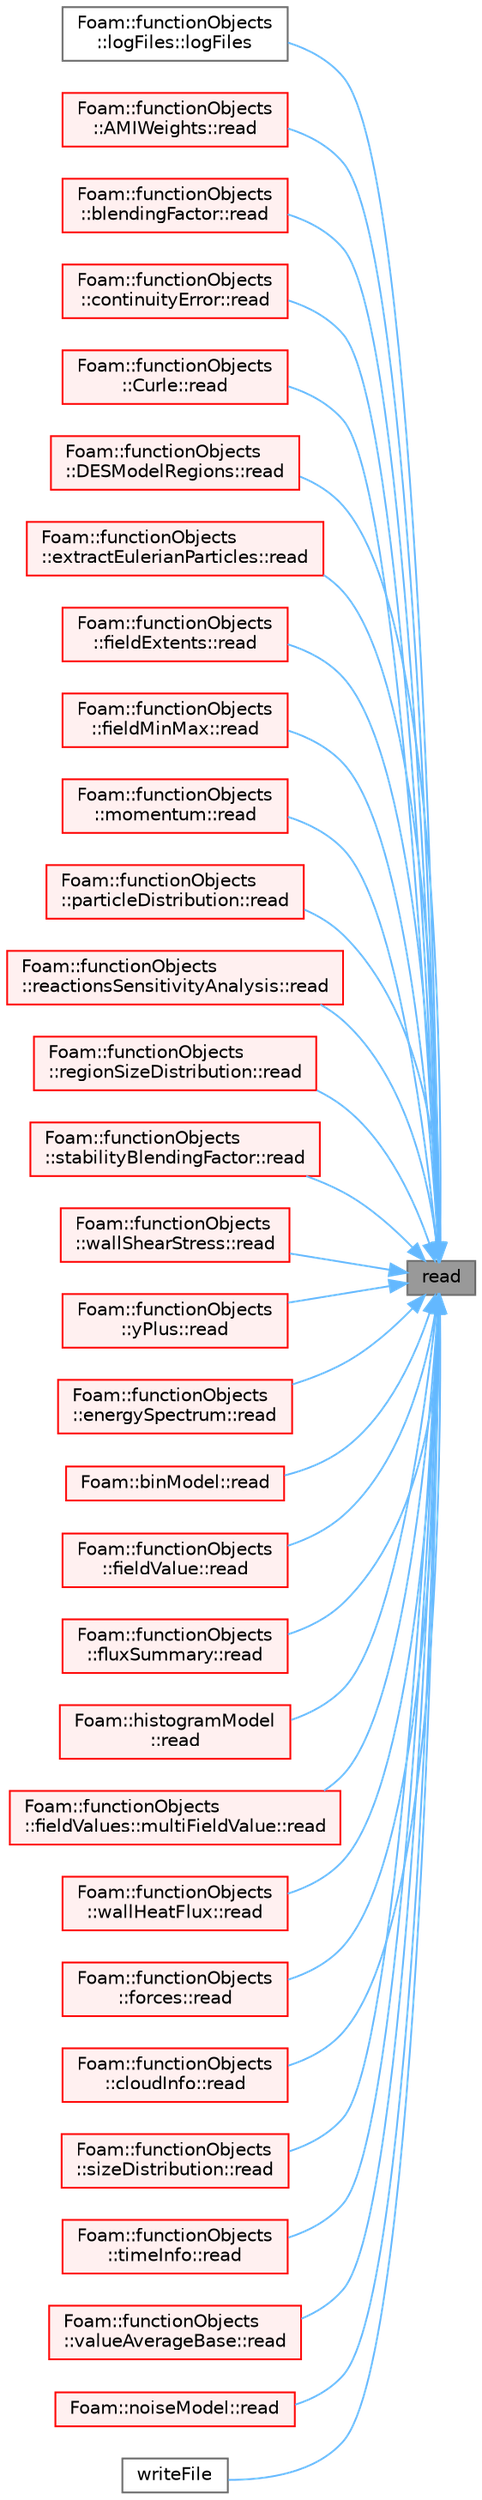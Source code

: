 digraph "read"
{
 // LATEX_PDF_SIZE
  bgcolor="transparent";
  edge [fontname=Helvetica,fontsize=10,labelfontname=Helvetica,labelfontsize=10];
  node [fontname=Helvetica,fontsize=10,shape=box,height=0.2,width=0.4];
  rankdir="RL";
  Node1 [id="Node000001",label="read",height=0.2,width=0.4,color="gray40", fillcolor="grey60", style="filled", fontcolor="black",tooltip=" "];
  Node1 -> Node2 [id="edge1_Node000001_Node000002",dir="back",color="steelblue1",style="solid",tooltip=" "];
  Node2 [id="Node000002",label="Foam::functionObjects\l::logFiles::logFiles",height=0.2,width=0.4,color="grey40", fillcolor="white", style="filled",URL="$classFoam_1_1functionObjects_1_1logFiles.html#a0a219178c89d1bbe61a67f59e6919a87",tooltip=" "];
  Node1 -> Node3 [id="edge2_Node000001_Node000003",dir="back",color="steelblue1",style="solid",tooltip=" "];
  Node3 [id="Node000003",label="Foam::functionObjects\l::AMIWeights::read",height=0.2,width=0.4,color="red", fillcolor="#FFF0F0", style="filled",URL="$classFoam_1_1functionObjects_1_1AMIWeights.html#afac0600fef97b05534a595ce00b272ed",tooltip=" "];
  Node1 -> Node5 [id="edge3_Node000001_Node000005",dir="back",color="steelblue1",style="solid",tooltip=" "];
  Node5 [id="Node000005",label="Foam::functionObjects\l::blendingFactor::read",height=0.2,width=0.4,color="red", fillcolor="#FFF0F0", style="filled",URL="$classFoam_1_1functionObjects_1_1blendingFactor.html#afac0600fef97b05534a595ce00b272ed",tooltip=" "];
  Node1 -> Node7 [id="edge4_Node000001_Node000007",dir="back",color="steelblue1",style="solid",tooltip=" "];
  Node7 [id="Node000007",label="Foam::functionObjects\l::continuityError::read",height=0.2,width=0.4,color="red", fillcolor="#FFF0F0", style="filled",URL="$classFoam_1_1functionObjects_1_1continuityError.html#afac0600fef97b05534a595ce00b272ed",tooltip=" "];
  Node1 -> Node9 [id="edge5_Node000001_Node000009",dir="back",color="steelblue1",style="solid",tooltip=" "];
  Node9 [id="Node000009",label="Foam::functionObjects\l::Curle::read",height=0.2,width=0.4,color="red", fillcolor="#FFF0F0", style="filled",URL="$classFoam_1_1functionObjects_1_1Curle.html#afac0600fef97b05534a595ce00b272ed",tooltip=" "];
  Node1 -> Node11 [id="edge6_Node000001_Node000011",dir="back",color="steelblue1",style="solid",tooltip=" "];
  Node11 [id="Node000011",label="Foam::functionObjects\l::DESModelRegions::read",height=0.2,width=0.4,color="red", fillcolor="#FFF0F0", style="filled",URL="$classFoam_1_1functionObjects_1_1DESModelRegions.html#afac0600fef97b05534a595ce00b272ed",tooltip=" "];
  Node1 -> Node13 [id="edge7_Node000001_Node000013",dir="back",color="steelblue1",style="solid",tooltip=" "];
  Node13 [id="Node000013",label="Foam::functionObjects\l::extractEulerianParticles::read",height=0.2,width=0.4,color="red", fillcolor="#FFF0F0", style="filled",URL="$classFoam_1_1functionObjects_1_1extractEulerianParticles.html#afac0600fef97b05534a595ce00b272ed",tooltip=" "];
  Node1 -> Node15 [id="edge8_Node000001_Node000015",dir="back",color="steelblue1",style="solid",tooltip=" "];
  Node15 [id="Node000015",label="Foam::functionObjects\l::fieldExtents::read",height=0.2,width=0.4,color="red", fillcolor="#FFF0F0", style="filled",URL="$classFoam_1_1functionObjects_1_1fieldExtents.html#afac0600fef97b05534a595ce00b272ed",tooltip=" "];
  Node1 -> Node17 [id="edge9_Node000001_Node000017",dir="back",color="steelblue1",style="solid",tooltip=" "];
  Node17 [id="Node000017",label="Foam::functionObjects\l::fieldMinMax::read",height=0.2,width=0.4,color="red", fillcolor="#FFF0F0", style="filled",URL="$classFoam_1_1functionObjects_1_1fieldMinMax.html#afac0600fef97b05534a595ce00b272ed",tooltip=" "];
  Node1 -> Node19 [id="edge10_Node000001_Node000019",dir="back",color="steelblue1",style="solid",tooltip=" "];
  Node19 [id="Node000019",label="Foam::functionObjects\l::momentum::read",height=0.2,width=0.4,color="red", fillcolor="#FFF0F0", style="filled",URL="$classFoam_1_1functionObjects_1_1momentum.html#afac0600fef97b05534a595ce00b272ed",tooltip=" "];
  Node1 -> Node22 [id="edge11_Node000001_Node000022",dir="back",color="steelblue1",style="solid",tooltip=" "];
  Node22 [id="Node000022",label="Foam::functionObjects\l::particleDistribution::read",height=0.2,width=0.4,color="red", fillcolor="#FFF0F0", style="filled",URL="$classFoam_1_1functionObjects_1_1particleDistribution.html#afac0600fef97b05534a595ce00b272ed",tooltip=" "];
  Node1 -> Node24 [id="edge12_Node000001_Node000024",dir="back",color="steelblue1",style="solid",tooltip=" "];
  Node24 [id="Node000024",label="Foam::functionObjects\l::reactionsSensitivityAnalysis::read",height=0.2,width=0.4,color="red", fillcolor="#FFF0F0", style="filled",URL="$classFoam_1_1functionObjects_1_1reactionsSensitivityAnalysis.html#afac0600fef97b05534a595ce00b272ed",tooltip=" "];
  Node1 -> Node26 [id="edge13_Node000001_Node000026",dir="back",color="steelblue1",style="solid",tooltip=" "];
  Node26 [id="Node000026",label="Foam::functionObjects\l::regionSizeDistribution::read",height=0.2,width=0.4,color="red", fillcolor="#FFF0F0", style="filled",URL="$classFoam_1_1functionObjects_1_1regionSizeDistribution.html#afac0600fef97b05534a595ce00b272ed",tooltip=" "];
  Node1 -> Node28 [id="edge14_Node000001_Node000028",dir="back",color="steelblue1",style="solid",tooltip=" "];
  Node28 [id="Node000028",label="Foam::functionObjects\l::stabilityBlendingFactor::read",height=0.2,width=0.4,color="red", fillcolor="#FFF0F0", style="filled",URL="$classFoam_1_1functionObjects_1_1stabilityBlendingFactor.html#afac0600fef97b05534a595ce00b272ed",tooltip=" "];
  Node1 -> Node30 [id="edge15_Node000001_Node000030",dir="back",color="steelblue1",style="solid",tooltip=" "];
  Node30 [id="Node000030",label="Foam::functionObjects\l::wallShearStress::read",height=0.2,width=0.4,color="red", fillcolor="#FFF0F0", style="filled",URL="$classFoam_1_1functionObjects_1_1wallShearStress.html#afac0600fef97b05534a595ce00b272ed",tooltip=" "];
  Node1 -> Node32 [id="edge16_Node000001_Node000032",dir="back",color="steelblue1",style="solid",tooltip=" "];
  Node32 [id="Node000032",label="Foam::functionObjects\l::yPlus::read",height=0.2,width=0.4,color="red", fillcolor="#FFF0F0", style="filled",URL="$classFoam_1_1functionObjects_1_1yPlus.html#afac0600fef97b05534a595ce00b272ed",tooltip=" "];
  Node1 -> Node34 [id="edge17_Node000001_Node000034",dir="back",color="steelblue1",style="solid",tooltip=" "];
  Node34 [id="Node000034",label="Foam::functionObjects\l::energySpectrum::read",height=0.2,width=0.4,color="red", fillcolor="#FFF0F0", style="filled",URL="$classFoam_1_1functionObjects_1_1energySpectrum.html#afac0600fef97b05534a595ce00b272ed",tooltip=" "];
  Node1 -> Node36 [id="edge18_Node000001_Node000036",dir="back",color="steelblue1",style="solid",tooltip=" "];
  Node36 [id="Node000036",label="Foam::binModel::read",height=0.2,width=0.4,color="red", fillcolor="#FFF0F0", style="filled",URL="$classFoam_1_1binModel.html#a6ce0c64db98eb6144d363dbfc86104eb",tooltip=" "];
  Node1 -> Node41 [id="edge19_Node000001_Node000041",dir="back",color="steelblue1",style="solid",tooltip=" "];
  Node41 [id="Node000041",label="Foam::functionObjects\l::fieldValue::read",height=0.2,width=0.4,color="red", fillcolor="#FFF0F0", style="filled",URL="$classFoam_1_1functionObjects_1_1fieldValue.html#a6ce0c64db98eb6144d363dbfc86104eb",tooltip=" "];
  Node1 -> Node50 [id="edge20_Node000001_Node000050",dir="back",color="steelblue1",style="solid",tooltip=" "];
  Node50 [id="Node000050",label="Foam::functionObjects\l::fluxSummary::read",height=0.2,width=0.4,color="red", fillcolor="#FFF0F0", style="filled",URL="$classFoam_1_1functionObjects_1_1fluxSummary.html#a6ce0c64db98eb6144d363dbfc86104eb",tooltip=" "];
  Node1 -> Node52 [id="edge21_Node000001_Node000052",dir="back",color="steelblue1",style="solid",tooltip=" "];
  Node52 [id="Node000052",label="Foam::histogramModel\l::read",height=0.2,width=0.4,color="red", fillcolor="#FFF0F0", style="filled",URL="$classFoam_1_1histogramModel.html#a6ce0c64db98eb6144d363dbfc86104eb",tooltip=" "];
  Node1 -> Node57 [id="edge22_Node000001_Node000057",dir="back",color="steelblue1",style="solid",tooltip=" "];
  Node57 [id="Node000057",label="Foam::functionObjects\l::fieldValues::multiFieldValue::read",height=0.2,width=0.4,color="red", fillcolor="#FFF0F0", style="filled",URL="$classFoam_1_1functionObjects_1_1fieldValues_1_1multiFieldValue.html#a6ce0c64db98eb6144d363dbfc86104eb",tooltip=" "];
  Node1 -> Node59 [id="edge23_Node000001_Node000059",dir="back",color="steelblue1",style="solid",tooltip=" "];
  Node59 [id="Node000059",label="Foam::functionObjects\l::wallHeatFlux::read",height=0.2,width=0.4,color="red", fillcolor="#FFF0F0", style="filled",URL="$classFoam_1_1functionObjects_1_1wallHeatFlux.html#a6ce0c64db98eb6144d363dbfc86104eb",tooltip=" "];
  Node1 -> Node61 [id="edge24_Node000001_Node000061",dir="back",color="steelblue1",style="solid",tooltip=" "];
  Node61 [id="Node000061",label="Foam::functionObjects\l::forces::read",height=0.2,width=0.4,color="red", fillcolor="#FFF0F0", style="filled",URL="$classFoam_1_1functionObjects_1_1forces.html#a6ce0c64db98eb6144d363dbfc86104eb",tooltip=" "];
  Node1 -> Node68 [id="edge25_Node000001_Node000068",dir="back",color="steelblue1",style="solid",tooltip=" "];
  Node68 [id="Node000068",label="Foam::functionObjects\l::cloudInfo::read",height=0.2,width=0.4,color="red", fillcolor="#FFF0F0", style="filled",URL="$classFoam_1_1functionObjects_1_1cloudInfo.html#a6ce0c64db98eb6144d363dbfc86104eb",tooltip=" "];
  Node1 -> Node70 [id="edge26_Node000001_Node000070",dir="back",color="steelblue1",style="solid",tooltip=" "];
  Node70 [id="Node000070",label="Foam::functionObjects\l::sizeDistribution::read",height=0.2,width=0.4,color="red", fillcolor="#FFF0F0", style="filled",URL="$classFoam_1_1functionObjects_1_1sizeDistribution.html#a6ce0c64db98eb6144d363dbfc86104eb",tooltip=" "];
  Node1 -> Node72 [id="edge27_Node000001_Node000072",dir="back",color="steelblue1",style="solid",tooltip=" "];
  Node72 [id="Node000072",label="Foam::functionObjects\l::timeInfo::read",height=0.2,width=0.4,color="red", fillcolor="#FFF0F0", style="filled",URL="$classFoam_1_1functionObjects_1_1timeInfo.html#a6ce0c64db98eb6144d363dbfc86104eb",tooltip=" "];
  Node1 -> Node74 [id="edge28_Node000001_Node000074",dir="back",color="steelblue1",style="solid",tooltip=" "];
  Node74 [id="Node000074",label="Foam::functionObjects\l::valueAverageBase::read",height=0.2,width=0.4,color="red", fillcolor="#FFF0F0", style="filled",URL="$classFoam_1_1functionObjects_1_1valueAverageBase.html#a6ce0c64db98eb6144d363dbfc86104eb",tooltip=" "];
  Node1 -> Node77 [id="edge29_Node000001_Node000077",dir="back",color="steelblue1",style="solid",tooltip=" "];
  Node77 [id="Node000077",label="Foam::noiseModel::read",height=0.2,width=0.4,color="red", fillcolor="#FFF0F0", style="filled",URL="$classFoam_1_1noiseModel.html#a6ce0c64db98eb6144d363dbfc86104eb",tooltip=" "];
  Node1 -> Node83 [id="edge30_Node000001_Node000083",dir="back",color="steelblue1",style="solid",tooltip=" "];
  Node83 [id="Node000083",label="writeFile",height=0.2,width=0.4,color="grey40", fillcolor="white", style="filled",URL="$classFoam_1_1functionObjects_1_1writeFile.html#aa344cf6bb27440ce1bf15b469484bed0",tooltip=" "];
}
